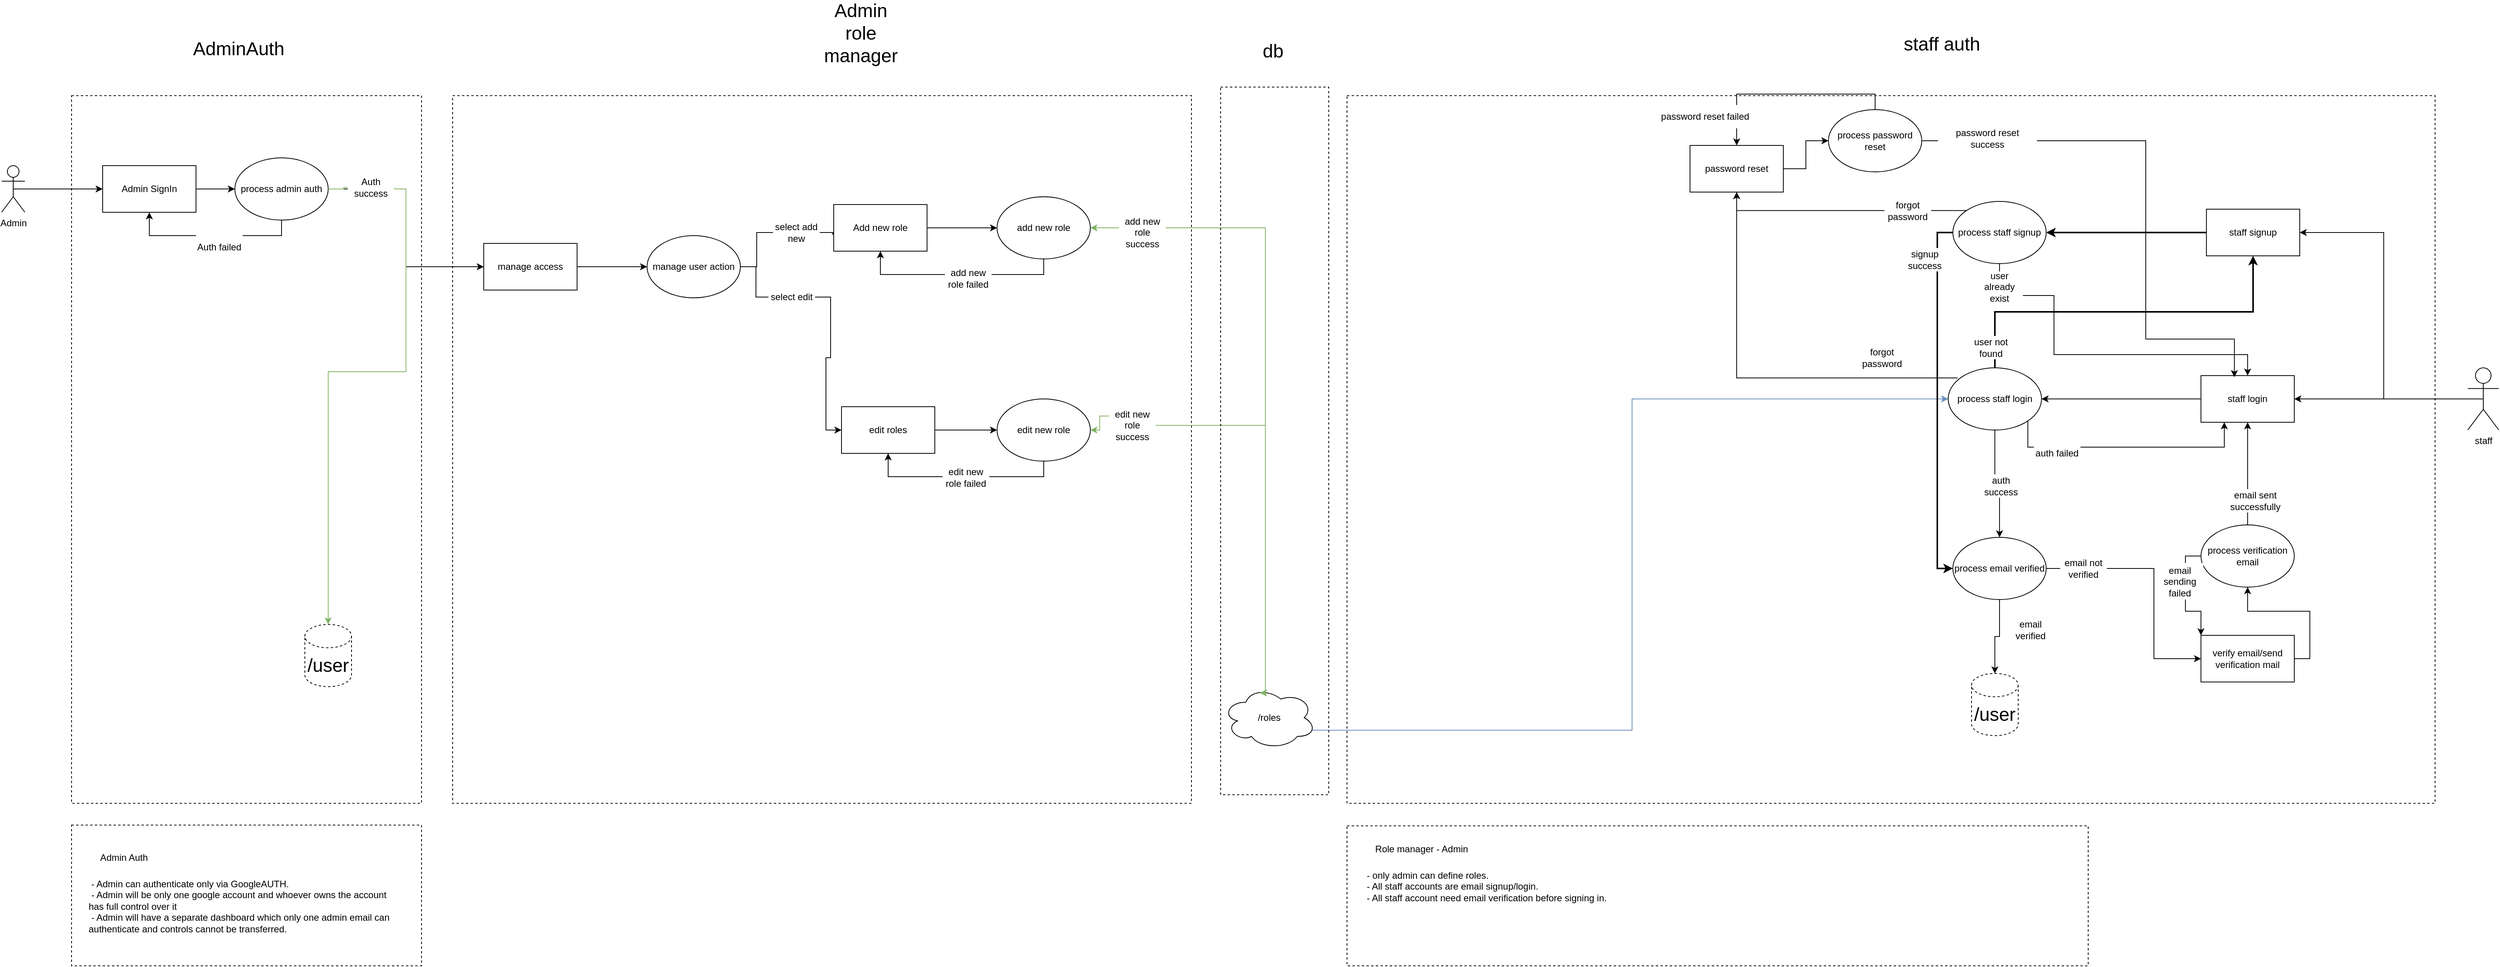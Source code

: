 <mxfile version="16.2.4" type="github">
  <diagram id="3nMgcbFj-ToyWLCn06Pm" name="Page-1">
    <mxGraphModel dx="4063" dy="2269" grid="0" gridSize="10" guides="1" tooltips="1" connect="1" arrows="1" fold="1" page="1" pageScale="1" pageWidth="850" pageHeight="1100" math="0" shadow="0">
      <root>
        <mxCell id="0" />
        <mxCell id="1" parent="0" />
        <mxCell id="8UCAH_Wb2gfVUeerAJzx-2" value="" style="rounded=0;whiteSpace=wrap;html=1;fontSize=24;fillColor=none;dashed=1;strokeWidth=1;" vertex="1" parent="1">
          <mxGeometry x="1790" y="140" width="1399" height="910" as="geometry" />
        </mxCell>
        <mxCell id="8UCAH_Wb2gfVUeerAJzx-3" value="" style="rounded=0;whiteSpace=wrap;html=1;fontSize=24;fillColor=none;dashed=1;strokeWidth=1;" vertex="1" parent="1">
          <mxGeometry x="150" y="140" width="450" height="910" as="geometry" />
        </mxCell>
        <mxCell id="8UCAH_Wb2gfVUeerAJzx-4" value="" style="rounded=0;whiteSpace=wrap;html=1;fontSize=24;fillColor=none;dashed=1;strokeWidth=1;" vertex="1" parent="1">
          <mxGeometry x="640" y="140" width="950" height="910" as="geometry" />
        </mxCell>
        <mxCell id="8UCAH_Wb2gfVUeerAJzx-5" style="edgeStyle=orthogonalEdgeStyle;rounded=0;orthogonalLoop=1;jettySize=auto;html=1;exitX=1;exitY=0.5;exitDx=0;exitDy=0;entryX=0;entryY=0.5;entryDx=0;entryDy=0;" edge="1" parent="1" source="8UCAH_Wb2gfVUeerAJzx-6" target="8UCAH_Wb2gfVUeerAJzx-14">
          <mxGeometry relative="1" as="geometry" />
        </mxCell>
        <mxCell id="8UCAH_Wb2gfVUeerAJzx-6" value="Admin SignIn" style="rounded=0;whiteSpace=wrap;html=1;" vertex="1" parent="1">
          <mxGeometry x="190" y="230" width="120" height="60" as="geometry" />
        </mxCell>
        <mxCell id="8UCAH_Wb2gfVUeerAJzx-7" style="edgeStyle=orthogonalEdgeStyle;rounded=0;orthogonalLoop=1;jettySize=auto;html=1;exitX=0.5;exitY=0.5;exitDx=0;exitDy=0;exitPerimeter=0;" edge="1" parent="1" source="8UCAH_Wb2gfVUeerAJzx-8" target="8UCAH_Wb2gfVUeerAJzx-6">
          <mxGeometry relative="1" as="geometry" />
        </mxCell>
        <mxCell id="8UCAH_Wb2gfVUeerAJzx-8" value="Admin" style="shape=umlActor;verticalLabelPosition=bottom;verticalAlign=top;html=1;outlineConnect=0;" vertex="1" parent="1">
          <mxGeometry x="60" y="230" width="30" height="60" as="geometry" />
        </mxCell>
        <mxCell id="8UCAH_Wb2gfVUeerAJzx-9" style="edgeStyle=orthogonalEdgeStyle;rounded=0;orthogonalLoop=1;jettySize=auto;html=1;exitX=1;exitY=0.5;exitDx=0;exitDy=0;entryX=0;entryY=0.5;entryDx=0;entryDy=0;" edge="1" parent="1" source="8UCAH_Wb2gfVUeerAJzx-10" target="8UCAH_Wb2gfVUeerAJzx-17">
          <mxGeometry relative="1" as="geometry" />
        </mxCell>
        <mxCell id="8UCAH_Wb2gfVUeerAJzx-10" value="manage access" style="rounded=0;whiteSpace=wrap;html=1;" vertex="1" parent="1">
          <mxGeometry x="680" y="330" width="120" height="60" as="geometry" />
        </mxCell>
        <mxCell id="8UCAH_Wb2gfVUeerAJzx-11" style="edgeStyle=orthogonalEdgeStyle;rounded=0;orthogonalLoop=1;jettySize=auto;html=1;exitX=1;exitY=0.5;exitDx=0;exitDy=0;entryX=0;entryY=0.5;entryDx=0;entryDy=0;" edge="1" parent="1" source="8UCAH_Wb2gfVUeerAJzx-14" target="8UCAH_Wb2gfVUeerAJzx-10">
          <mxGeometry relative="1" as="geometry" />
        </mxCell>
        <mxCell id="8UCAH_Wb2gfVUeerAJzx-12" style="edgeStyle=orthogonalEdgeStyle;rounded=0;orthogonalLoop=1;jettySize=auto;html=1;exitX=1;exitY=0.5;exitDx=0;exitDy=0;fontSize=24;fillColor=#d5e8d4;strokeColor=#82b366;startArrow=none;" edge="1" parent="1" source="8UCAH_Wb2gfVUeerAJzx-88" target="8UCAH_Wb2gfVUeerAJzx-38">
          <mxGeometry relative="1" as="geometry">
            <Array as="points">
              <mxPoint x="580" y="260" />
              <mxPoint x="580" y="495" />
              <mxPoint x="480" y="495" />
            </Array>
          </mxGeometry>
        </mxCell>
        <mxCell id="8UCAH_Wb2gfVUeerAJzx-13" style="edgeStyle=orthogonalEdgeStyle;rounded=0;orthogonalLoop=1;jettySize=auto;html=1;exitX=0.5;exitY=1;exitDx=0;exitDy=0;entryX=0.5;entryY=1;entryDx=0;entryDy=0;fontSize=24;" edge="1" parent="1" source="8UCAH_Wb2gfVUeerAJzx-14" target="8UCAH_Wb2gfVUeerAJzx-6">
          <mxGeometry relative="1" as="geometry" />
        </mxCell>
        <mxCell id="8UCAH_Wb2gfVUeerAJzx-14" value="process admin auth" style="ellipse;whiteSpace=wrap;html=1;" vertex="1" parent="1">
          <mxGeometry x="360" y="220" width="120" height="80" as="geometry" />
        </mxCell>
        <mxCell id="8UCAH_Wb2gfVUeerAJzx-15" style="edgeStyle=orthogonalEdgeStyle;rounded=0;orthogonalLoop=1;jettySize=auto;html=1;exitX=1;exitY=0.5;exitDx=0;exitDy=0;startArrow=none;" edge="1" parent="1" source="8UCAH_Wb2gfVUeerAJzx-90" target="8UCAH_Wb2gfVUeerAJzx-19">
          <mxGeometry relative="1" as="geometry" />
        </mxCell>
        <mxCell id="8UCAH_Wb2gfVUeerAJzx-16" style="edgeStyle=orthogonalEdgeStyle;rounded=0;orthogonalLoop=1;jettySize=auto;html=1;exitX=1;exitY=0.5;exitDx=0;exitDy=0;entryX=0;entryY=0.5;entryDx=0;entryDy=0;startArrow=none;" edge="1" parent="1" source="8UCAH_Wb2gfVUeerAJzx-92" target="8UCAH_Wb2gfVUeerAJzx-21">
          <mxGeometry relative="1" as="geometry" />
        </mxCell>
        <mxCell id="8UCAH_Wb2gfVUeerAJzx-17" value="manage user action" style="ellipse;whiteSpace=wrap;html=1;" vertex="1" parent="1">
          <mxGeometry x="890" y="320" width="120" height="80" as="geometry" />
        </mxCell>
        <mxCell id="8UCAH_Wb2gfVUeerAJzx-18" style="edgeStyle=orthogonalEdgeStyle;rounded=0;orthogonalLoop=1;jettySize=auto;html=1;exitX=1;exitY=0.5;exitDx=0;exitDy=0;" edge="1" parent="1" source="8UCAH_Wb2gfVUeerAJzx-19" target="8UCAH_Wb2gfVUeerAJzx-23">
          <mxGeometry relative="1" as="geometry" />
        </mxCell>
        <mxCell id="8UCAH_Wb2gfVUeerAJzx-19" value="Add new role" style="rounded=0;whiteSpace=wrap;html=1;" vertex="1" parent="1">
          <mxGeometry x="1130" y="280" width="120" height="60" as="geometry" />
        </mxCell>
        <mxCell id="8UCAH_Wb2gfVUeerAJzx-20" style="edgeStyle=orthogonalEdgeStyle;rounded=0;orthogonalLoop=1;jettySize=auto;html=1;exitX=1;exitY=0.5;exitDx=0;exitDy=0;" edge="1" parent="1" source="8UCAH_Wb2gfVUeerAJzx-21" target="8UCAH_Wb2gfVUeerAJzx-30">
          <mxGeometry relative="1" as="geometry" />
        </mxCell>
        <mxCell id="8UCAH_Wb2gfVUeerAJzx-21" value="edit roles" style="rounded=0;whiteSpace=wrap;html=1;" vertex="1" parent="1">
          <mxGeometry x="1140" y="540" width="120" height="60" as="geometry" />
        </mxCell>
        <mxCell id="8UCAH_Wb2gfVUeerAJzx-22" style="edgeStyle=orthogonalEdgeStyle;rounded=0;orthogonalLoop=1;jettySize=auto;html=1;exitX=0.5;exitY=1;exitDx=0;exitDy=0;entryX=0.5;entryY=1;entryDx=0;entryDy=0;" edge="1" parent="1" source="8UCAH_Wb2gfVUeerAJzx-23" target="8UCAH_Wb2gfVUeerAJzx-19">
          <mxGeometry relative="1" as="geometry" />
        </mxCell>
        <mxCell id="8UCAH_Wb2gfVUeerAJzx-23" value="add new role" style="ellipse;whiteSpace=wrap;html=1;" vertex="1" parent="1">
          <mxGeometry x="1340" y="270" width="120" height="80" as="geometry" />
        </mxCell>
        <mxCell id="8UCAH_Wb2gfVUeerAJzx-24" style="edgeStyle=orthogonalEdgeStyle;rounded=0;orthogonalLoop=1;jettySize=auto;html=1;exitX=0.96;exitY=0.7;exitDx=0;exitDy=0;exitPerimeter=0;entryX=0;entryY=0.5;entryDx=0;entryDy=0;fontSize=12;fillColor=#dae8fc;strokeColor=#6c8ebf;" edge="1" parent="1" source="8UCAH_Wb2gfVUeerAJzx-25" target="8UCAH_Wb2gfVUeerAJzx-44">
          <mxGeometry relative="1" as="geometry" />
        </mxCell>
        <mxCell id="8UCAH_Wb2gfVUeerAJzx-25" value="/roles" style="ellipse;shape=cloud;whiteSpace=wrap;html=1;" vertex="1" parent="1">
          <mxGeometry x="1630" y="900" width="120" height="80" as="geometry" />
        </mxCell>
        <mxCell id="8UCAH_Wb2gfVUeerAJzx-26" value="" style="endArrow=classic;startArrow=classic;html=1;rounded=0;entryX=1;entryY=0.5;entryDx=0;entryDy=0;exitX=0.4;exitY=0.1;exitDx=0;exitDy=0;exitPerimeter=0;edgeStyle=orthogonalEdgeStyle;fillColor=#d5e8d4;strokeColor=#82b366;" edge="1" parent="1" source="8UCAH_Wb2gfVUeerAJzx-25" target="8UCAH_Wb2gfVUeerAJzx-23">
          <mxGeometry width="50" height="50" relative="1" as="geometry">
            <mxPoint x="1300" y="230" as="sourcePoint" />
            <mxPoint x="1350" y="180" as="targetPoint" />
            <Array as="points">
              <mxPoint x="1685" y="310" />
            </Array>
          </mxGeometry>
        </mxCell>
        <mxCell id="8UCAH_Wb2gfVUeerAJzx-27" value="add new role success" style="text;html=1;strokeColor=none;fillColor=default;align=center;verticalAlign=middle;whiteSpace=wrap;rounded=0;" vertex="1" parent="1">
          <mxGeometry x="1497" y="301" width="60" height="30" as="geometry" />
        </mxCell>
        <mxCell id="8UCAH_Wb2gfVUeerAJzx-28" value="add new role failed" style="text;html=1;strokeColor=none;fillColor=default;align=center;verticalAlign=middle;whiteSpace=wrap;rounded=0;" vertex="1" parent="1">
          <mxGeometry x="1273" y="360" width="60" height="30" as="geometry" />
        </mxCell>
        <mxCell id="8UCAH_Wb2gfVUeerAJzx-29" style="edgeStyle=orthogonalEdgeStyle;rounded=0;orthogonalLoop=1;jettySize=auto;html=1;exitX=0.5;exitY=1;exitDx=0;exitDy=0;entryX=0.5;entryY=1;entryDx=0;entryDy=0;" edge="1" parent="1" source="8UCAH_Wb2gfVUeerAJzx-30" target="8UCAH_Wb2gfVUeerAJzx-21">
          <mxGeometry relative="1" as="geometry" />
        </mxCell>
        <mxCell id="8UCAH_Wb2gfVUeerAJzx-30" value="edit new role" style="ellipse;whiteSpace=wrap;html=1;" vertex="1" parent="1">
          <mxGeometry x="1340" y="530" width="120" height="80" as="geometry" />
        </mxCell>
        <mxCell id="8UCAH_Wb2gfVUeerAJzx-31" value="" style="endArrow=classic;startArrow=none;html=1;rounded=0;entryX=1;entryY=0.5;entryDx=0;entryDy=0;exitX=0.4;exitY=0.1;exitDx=0;exitDy=0;exitPerimeter=0;edgeStyle=orthogonalEdgeStyle;fillColor=#d5e8d4;strokeColor=#82b366;" edge="1" parent="1" source="8UCAH_Wb2gfVUeerAJzx-94" target="8UCAH_Wb2gfVUeerAJzx-30">
          <mxGeometry width="50" height="50" relative="1" as="geometry">
            <mxPoint x="1290" y="620" as="sourcePoint" />
            <mxPoint x="1340" y="570" as="targetPoint" />
            <Array as="points" />
          </mxGeometry>
        </mxCell>
        <mxCell id="8UCAH_Wb2gfVUeerAJzx-32" value="edit new role failed" style="text;html=1;strokeColor=none;fillColor=default;align=center;verticalAlign=middle;whiteSpace=wrap;rounded=0;" vertex="1" parent="1">
          <mxGeometry x="1270" y="616" width="60" height="30" as="geometry" />
        </mxCell>
        <mxCell id="8UCAH_Wb2gfVUeerAJzx-33" value="&lt;span style=&quot;font-size: 24px&quot;&gt;AdminAuth&lt;/span&gt;" style="text;html=1;strokeColor=none;fillColor=none;align=center;verticalAlign=middle;whiteSpace=wrap;rounded=0;" vertex="1" parent="1">
          <mxGeometry x="310" y="50" width="110" height="60" as="geometry" />
        </mxCell>
        <mxCell id="8UCAH_Wb2gfVUeerAJzx-34" value="&lt;font style=&quot;font-size: 24px&quot;&gt;Admin role manager&lt;/font&gt;" style="text;html=1;strokeColor=none;fillColor=none;align=center;verticalAlign=middle;whiteSpace=wrap;rounded=0;" vertex="1" parent="1">
          <mxGeometry x="1110" y="30" width="110" height="60" as="geometry" />
        </mxCell>
        <mxCell id="8UCAH_Wb2gfVUeerAJzx-35" style="edgeStyle=orthogonalEdgeStyle;rounded=0;orthogonalLoop=1;jettySize=auto;html=1;exitX=0;exitY=0.5;exitDx=0;exitDy=0;fontSize=12;" edge="1" parent="1" source="8UCAH_Wb2gfVUeerAJzx-36" target="8UCAH_Wb2gfVUeerAJzx-44">
          <mxGeometry relative="1" as="geometry" />
        </mxCell>
        <mxCell id="8UCAH_Wb2gfVUeerAJzx-36" value="staff login" style="rounded=0;whiteSpace=wrap;html=1;" vertex="1" parent="1">
          <mxGeometry x="2888" y="500" width="120" height="60" as="geometry" />
        </mxCell>
        <mxCell id="8UCAH_Wb2gfVUeerAJzx-37" value="&lt;span style=&quot;font-size: 24px&quot;&gt;staff auth&lt;/span&gt;" style="text;html=1;strokeColor=none;fillColor=none;align=center;verticalAlign=middle;whiteSpace=wrap;rounded=0;" vertex="1" parent="1">
          <mxGeometry x="2500" y="44" width="110" height="60" as="geometry" />
        </mxCell>
        <mxCell id="8UCAH_Wb2gfVUeerAJzx-38" value="/user" style="shape=cylinder3;whiteSpace=wrap;html=1;boundedLbl=1;backgroundOutline=1;size=15;rounded=0;dashed=1;fontSize=24;strokeWidth=1;fillColor=none;" vertex="1" parent="1">
          <mxGeometry x="450" y="820" width="60" height="80" as="geometry" />
        </mxCell>
        <mxCell id="8UCAH_Wb2gfVUeerAJzx-39" value="&lt;font style=&quot;font-size: 12px&quot;&gt;Auth failed&lt;/font&gt;" style="text;html=1;strokeColor=none;fillColor=default;align=center;verticalAlign=middle;whiteSpace=wrap;rounded=0;dashed=1;fontSize=24;" vertex="1" parent="1">
          <mxGeometry x="310" y="316" width="60" height="30" as="geometry" />
        </mxCell>
        <mxCell id="8UCAH_Wb2gfVUeerAJzx-40" style="edgeStyle=orthogonalEdgeStyle;rounded=0;orthogonalLoop=1;jettySize=auto;html=1;exitX=1;exitY=1;exitDx=0;exitDy=0;entryX=0.25;entryY=1;entryDx=0;entryDy=0;fontSize=12;" edge="1" parent="1" source="8UCAH_Wb2gfVUeerAJzx-44" target="8UCAH_Wb2gfVUeerAJzx-36">
          <mxGeometry relative="1" as="geometry">
            <Array as="points">
              <mxPoint x="2665" y="592" />
              <mxPoint x="2918" y="592" />
            </Array>
          </mxGeometry>
        </mxCell>
        <mxCell id="8UCAH_Wb2gfVUeerAJzx-41" style="edgeStyle=orthogonalEdgeStyle;rounded=0;orthogonalLoop=1;jettySize=auto;html=1;exitX=0.5;exitY=0;exitDx=0;exitDy=0;entryX=0.5;entryY=1;entryDx=0;entryDy=0;fontSize=12;strokeWidth=2;" edge="1" parent="1" source="8UCAH_Wb2gfVUeerAJzx-44" target="8UCAH_Wb2gfVUeerAJzx-58">
          <mxGeometry relative="1" as="geometry" />
        </mxCell>
        <mxCell id="8UCAH_Wb2gfVUeerAJzx-42" style="edgeStyle=orthogonalEdgeStyle;rounded=0;orthogonalLoop=1;jettySize=auto;html=1;exitX=0.5;exitY=1;exitDx=0;exitDy=0;entryX=0.5;entryY=0;entryDx=0;entryDy=0;fontSize=12;" edge="1" parent="1" source="8UCAH_Wb2gfVUeerAJzx-44" target="8UCAH_Wb2gfVUeerAJzx-67">
          <mxGeometry relative="1" as="geometry" />
        </mxCell>
        <mxCell id="8UCAH_Wb2gfVUeerAJzx-43" style="edgeStyle=orthogonalEdgeStyle;rounded=0;orthogonalLoop=1;jettySize=auto;html=1;exitX=0.1;exitY=0.163;exitDx=0;exitDy=0;entryX=0.5;entryY=1;entryDx=0;entryDy=0;fontSize=12;exitPerimeter=0;" edge="1" parent="1" source="8UCAH_Wb2gfVUeerAJzx-44" target="8UCAH_Wb2gfVUeerAJzx-77">
          <mxGeometry relative="1" as="geometry" />
        </mxCell>
        <mxCell id="8UCAH_Wb2gfVUeerAJzx-44" value="process staff login" style="ellipse;whiteSpace=wrap;html=1;" vertex="1" parent="1">
          <mxGeometry x="2563" y="490" width="120" height="80" as="geometry" />
        </mxCell>
        <mxCell id="8UCAH_Wb2gfVUeerAJzx-45" value="/user" style="shape=cylinder3;whiteSpace=wrap;html=1;boundedLbl=1;backgroundOutline=1;size=15;rounded=0;dashed=1;fontSize=24;strokeWidth=1;fillColor=none;" vertex="1" parent="1">
          <mxGeometry x="2593" y="883" width="60" height="80" as="geometry" />
        </mxCell>
        <mxCell id="8UCAH_Wb2gfVUeerAJzx-46" value="auth failed" style="text;html=1;strokeColor=none;fillColor=default;align=center;verticalAlign=middle;whiteSpace=wrap;rounded=0;dashed=1;fontSize=12;" vertex="1" parent="1">
          <mxGeometry x="2673" y="585" width="60" height="30" as="geometry" />
        </mxCell>
        <mxCell id="8UCAH_Wb2gfVUeerAJzx-47" value="auth success" style="text;html=1;strokeColor=none;fillColor=default;align=center;verticalAlign=middle;whiteSpace=wrap;rounded=0;dashed=1;fontSize=12;" vertex="1" parent="1">
          <mxGeometry x="2601" y="627" width="60" height="30" as="geometry" />
        </mxCell>
        <mxCell id="8UCAH_Wb2gfVUeerAJzx-48" style="edgeStyle=orthogonalEdgeStyle;rounded=0;orthogonalLoop=1;jettySize=auto;html=1;exitX=0.5;exitY=0.5;exitDx=0;exitDy=0;exitPerimeter=0;fontSize=12;" edge="1" parent="1" source="8UCAH_Wb2gfVUeerAJzx-50" target="8UCAH_Wb2gfVUeerAJzx-36">
          <mxGeometry relative="1" as="geometry" />
        </mxCell>
        <mxCell id="8UCAH_Wb2gfVUeerAJzx-49" style="edgeStyle=orthogonalEdgeStyle;rounded=0;orthogonalLoop=1;jettySize=auto;html=1;exitX=0.5;exitY=0.5;exitDx=0;exitDy=0;exitPerimeter=0;entryX=1;entryY=0.5;entryDx=0;entryDy=0;fontSize=12;" edge="1" parent="1" source="8UCAH_Wb2gfVUeerAJzx-50" target="8UCAH_Wb2gfVUeerAJzx-58">
          <mxGeometry relative="1" as="geometry" />
        </mxCell>
        <mxCell id="8UCAH_Wb2gfVUeerAJzx-50" value="staff" style="shape=umlActor;verticalLabelPosition=bottom;verticalAlign=top;html=1;outlineConnect=0;rounded=0;fontSize=12;strokeWidth=1;fillColor=none;" vertex="1" parent="1">
          <mxGeometry x="3231" y="490" width="40" height="80" as="geometry" />
        </mxCell>
        <mxCell id="8UCAH_Wb2gfVUeerAJzx-51" value="" style="rounded=0;whiteSpace=wrap;html=1;fontSize=24;fillColor=none;dashed=1;strokeWidth=1;" vertex="1" parent="1">
          <mxGeometry x="150" y="1078" width="450" height="181" as="geometry" />
        </mxCell>
        <mxCell id="8UCAH_Wb2gfVUeerAJzx-52" value="Admin Auth" style="text;html=1;strokeColor=none;fillColor=none;align=center;verticalAlign=middle;whiteSpace=wrap;rounded=0;fontSize=12;" vertex="1" parent="1">
          <mxGeometry x="170" y="1105" width="95" height="30" as="geometry" />
        </mxCell>
        <mxCell id="8UCAH_Wb2gfVUeerAJzx-53" value="&amp;nbsp;- Admin can authenticate only via GoogleAUTH.&lt;br&gt;&amp;nbsp;- Admin will be only one google account and whoever owns the account has full control over it&lt;br&gt;&amp;nbsp;- Admin will have a separate dashboard which only one admin email can authenticate and controls cannot be transferred.&amp;nbsp;" style="text;html=1;strokeColor=none;fillColor=none;align=left;verticalAlign=top;whiteSpace=wrap;rounded=0;fontSize=12;" vertex="1" parent="1">
          <mxGeometry x="170" y="1140" width="406" height="101" as="geometry" />
        </mxCell>
        <mxCell id="8UCAH_Wb2gfVUeerAJzx-54" value="" style="rounded=0;whiteSpace=wrap;html=1;fontSize=24;fillColor=none;dashed=1;strokeWidth=1;" vertex="1" parent="1">
          <mxGeometry x="1790" y="1079" width="953" height="180" as="geometry" />
        </mxCell>
        <mxCell id="8UCAH_Wb2gfVUeerAJzx-55" value="Role manager - Admin" style="text;html=1;strokeColor=none;fillColor=none;align=center;verticalAlign=middle;whiteSpace=wrap;rounded=0;fontSize=12;" vertex="1" parent="1">
          <mxGeometry x="1810" y="1094" width="152" height="30" as="geometry" />
        </mxCell>
        <mxCell id="8UCAH_Wb2gfVUeerAJzx-56" value="&amp;nbsp;- only admin can define roles.&lt;br&gt;&amp;nbsp;- All staff accounts are email signup/login.&lt;br&gt;&amp;nbsp;- All staff account need email verification before signing in.&lt;br&gt;&amp;nbsp;" style="text;html=1;strokeColor=none;fillColor=none;align=left;verticalAlign=top;whiteSpace=wrap;rounded=0;fontSize=12;" vertex="1" parent="1">
          <mxGeometry x="1810" y="1129" width="908" height="59" as="geometry" />
        </mxCell>
        <mxCell id="8UCAH_Wb2gfVUeerAJzx-57" style="edgeStyle=orthogonalEdgeStyle;rounded=0;orthogonalLoop=1;jettySize=auto;html=1;exitX=0;exitY=0.5;exitDx=0;exitDy=0;entryX=1;entryY=0.5;entryDx=0;entryDy=0;fontSize=12;strokeWidth=2;" edge="1" parent="1" source="8UCAH_Wb2gfVUeerAJzx-58" target="8UCAH_Wb2gfVUeerAJzx-62">
          <mxGeometry relative="1" as="geometry" />
        </mxCell>
        <mxCell id="8UCAH_Wb2gfVUeerAJzx-58" value="staff signup" style="rounded=0;whiteSpace=wrap;html=1;" vertex="1" parent="1">
          <mxGeometry x="2895" y="286" width="120" height="60" as="geometry" />
        </mxCell>
        <mxCell id="8UCAH_Wb2gfVUeerAJzx-59" style="edgeStyle=orthogonalEdgeStyle;rounded=0;orthogonalLoop=1;jettySize=auto;html=1;exitX=0.5;exitY=1;exitDx=0;exitDy=0;entryX=0.5;entryY=0;entryDx=0;entryDy=0;fontSize=12;" edge="1" parent="1" source="8UCAH_Wb2gfVUeerAJzx-62" target="8UCAH_Wb2gfVUeerAJzx-36">
          <mxGeometry relative="1" as="geometry">
            <Array as="points">
              <mxPoint x="2629" y="397" />
              <mxPoint x="2699" y="397" />
              <mxPoint x="2699" y="473" />
              <mxPoint x="2948" y="473" />
            </Array>
          </mxGeometry>
        </mxCell>
        <mxCell id="8UCAH_Wb2gfVUeerAJzx-60" style="edgeStyle=orthogonalEdgeStyle;rounded=0;orthogonalLoop=1;jettySize=auto;html=1;exitX=0;exitY=0;exitDx=0;exitDy=0;entryX=0.5;entryY=1;entryDx=0;entryDy=0;fontSize=12;" edge="1" parent="1" source="8UCAH_Wb2gfVUeerAJzx-62" target="8UCAH_Wb2gfVUeerAJzx-77">
          <mxGeometry relative="1" as="geometry" />
        </mxCell>
        <mxCell id="8UCAH_Wb2gfVUeerAJzx-61" style="edgeStyle=orthogonalEdgeStyle;rounded=0;orthogonalLoop=1;jettySize=auto;html=1;exitX=0;exitY=0.5;exitDx=0;exitDy=0;entryX=0;entryY=0.5;entryDx=0;entryDy=0;fontSize=12;strokeWidth=2;" edge="1" parent="1" source="8UCAH_Wb2gfVUeerAJzx-62" target="8UCAH_Wb2gfVUeerAJzx-67">
          <mxGeometry relative="1" as="geometry" />
        </mxCell>
        <mxCell id="8UCAH_Wb2gfVUeerAJzx-62" value="process staff signup" style="ellipse;whiteSpace=wrap;html=1;" vertex="1" parent="1">
          <mxGeometry x="2569" y="276" width="120" height="80" as="geometry" />
        </mxCell>
        <mxCell id="8UCAH_Wb2gfVUeerAJzx-63" value="user not found" style="text;html=1;strokeColor=none;fillColor=default;align=center;verticalAlign=middle;whiteSpace=wrap;rounded=0;dashed=1;fontSize=12;" vertex="1" parent="1">
          <mxGeometry x="2588" y="449" width="60" height="30" as="geometry" />
        </mxCell>
        <mxCell id="8UCAH_Wb2gfVUeerAJzx-64" value="user already exist" style="text;html=1;strokeColor=none;fillColor=default;align=center;verticalAlign=middle;whiteSpace=wrap;rounded=0;dashed=1;fontSize=12;" vertex="1" parent="1">
          <mxGeometry x="2599" y="366" width="60" height="40" as="geometry" />
        </mxCell>
        <mxCell id="8UCAH_Wb2gfVUeerAJzx-65" style="edgeStyle=orthogonalEdgeStyle;rounded=0;orthogonalLoop=1;jettySize=auto;html=1;exitX=0.5;exitY=1;exitDx=0;exitDy=0;entryX=0.5;entryY=0;entryDx=0;entryDy=0;entryPerimeter=0;fontSize=12;" edge="1" parent="1" source="8UCAH_Wb2gfVUeerAJzx-67" target="8UCAH_Wb2gfVUeerAJzx-45">
          <mxGeometry relative="1" as="geometry" />
        </mxCell>
        <mxCell id="8UCAH_Wb2gfVUeerAJzx-66" style="edgeStyle=orthogonalEdgeStyle;rounded=0;orthogonalLoop=1;jettySize=auto;html=1;exitX=1;exitY=0.5;exitDx=0;exitDy=0;entryX=0;entryY=0.5;entryDx=0;entryDy=0;fontSize=12;startArrow=none;" edge="1" parent="1" source="8UCAH_Wb2gfVUeerAJzx-86" target="8UCAH_Wb2gfVUeerAJzx-70">
          <mxGeometry relative="1" as="geometry" />
        </mxCell>
        <mxCell id="8UCAH_Wb2gfVUeerAJzx-67" value="process email verified" style="ellipse;whiteSpace=wrap;html=1;" vertex="1" parent="1">
          <mxGeometry x="2569" y="708" width="120" height="80" as="geometry" />
        </mxCell>
        <mxCell id="8UCAH_Wb2gfVUeerAJzx-68" value="email verified" style="text;html=1;strokeColor=none;fillColor=default;align=center;verticalAlign=middle;whiteSpace=wrap;rounded=0;dashed=1;fontSize=12;" vertex="1" parent="1">
          <mxGeometry x="2639" y="812" width="60" height="30" as="geometry" />
        </mxCell>
        <mxCell id="8UCAH_Wb2gfVUeerAJzx-69" style="edgeStyle=orthogonalEdgeStyle;rounded=0;orthogonalLoop=1;jettySize=auto;html=1;exitX=1;exitY=0.5;exitDx=0;exitDy=0;fontSize=12;" edge="1" parent="1" source="8UCAH_Wb2gfVUeerAJzx-70" target="8UCAH_Wb2gfVUeerAJzx-73">
          <mxGeometry relative="1" as="geometry" />
        </mxCell>
        <mxCell id="8UCAH_Wb2gfVUeerAJzx-70" value="verify email/send verification mail" style="rounded=0;whiteSpace=wrap;html=1;" vertex="1" parent="1">
          <mxGeometry x="2888" y="834" width="120" height="60" as="geometry" />
        </mxCell>
        <mxCell id="8UCAH_Wb2gfVUeerAJzx-71" style="edgeStyle=orthogonalEdgeStyle;rounded=0;orthogonalLoop=1;jettySize=auto;html=1;exitX=0.5;exitY=0;exitDx=0;exitDy=0;entryX=0.5;entryY=1;entryDx=0;entryDy=0;fontSize=12;" edge="1" parent="1" source="8UCAH_Wb2gfVUeerAJzx-73" target="8UCAH_Wb2gfVUeerAJzx-36">
          <mxGeometry relative="1" as="geometry" />
        </mxCell>
        <mxCell id="8UCAH_Wb2gfVUeerAJzx-72" style="edgeStyle=orthogonalEdgeStyle;rounded=0;orthogonalLoop=1;jettySize=auto;html=1;exitX=0;exitY=0.5;exitDx=0;exitDy=0;entryX=0;entryY=0;entryDx=0;entryDy=0;fontSize=12;" edge="1" parent="1" source="8UCAH_Wb2gfVUeerAJzx-73" target="8UCAH_Wb2gfVUeerAJzx-70">
          <mxGeometry relative="1" as="geometry" />
        </mxCell>
        <mxCell id="8UCAH_Wb2gfVUeerAJzx-73" value="process verification email" style="ellipse;whiteSpace=wrap;html=1;" vertex="1" parent="1">
          <mxGeometry x="2888" y="692" width="120" height="80" as="geometry" />
        </mxCell>
        <mxCell id="8UCAH_Wb2gfVUeerAJzx-74" value="email sent successfully" style="text;html=1;strokeColor=none;fillColor=default;align=center;verticalAlign=middle;whiteSpace=wrap;rounded=0;fontSize=12;" vertex="1" parent="1">
          <mxGeometry x="2928" y="646" width="60" height="30" as="geometry" />
        </mxCell>
        <mxCell id="8UCAH_Wb2gfVUeerAJzx-75" value="email sending failed" style="text;html=1;strokeColor=none;fillColor=default;align=center;verticalAlign=middle;whiteSpace=wrap;rounded=0;fontSize=12;" vertex="1" parent="1">
          <mxGeometry x="2831" y="741" width="60" height="47" as="geometry" />
        </mxCell>
        <mxCell id="8UCAH_Wb2gfVUeerAJzx-76" style="edgeStyle=orthogonalEdgeStyle;rounded=0;orthogonalLoop=1;jettySize=auto;html=1;exitX=1;exitY=0.5;exitDx=0;exitDy=0;entryX=0;entryY=0.5;entryDx=0;entryDy=0;fontSize=12;" edge="1" parent="1" source="8UCAH_Wb2gfVUeerAJzx-77" target="8UCAH_Wb2gfVUeerAJzx-82">
          <mxGeometry relative="1" as="geometry" />
        </mxCell>
        <mxCell id="8UCAH_Wb2gfVUeerAJzx-77" value="password reset" style="rounded=0;whiteSpace=wrap;html=1;" vertex="1" parent="1">
          <mxGeometry x="2231" y="204" width="120" height="60" as="geometry" />
        </mxCell>
        <mxCell id="8UCAH_Wb2gfVUeerAJzx-78" value="forgot password" style="text;html=1;strokeColor=none;fillColor=default;align=center;verticalAlign=middle;whiteSpace=wrap;rounded=0;dashed=1;fontSize=12;" vertex="1" parent="1">
          <mxGeometry x="2481" y="273" width="60" height="30" as="geometry" />
        </mxCell>
        <mxCell id="8UCAH_Wb2gfVUeerAJzx-79" value="forgot password" style="text;html=1;strokeColor=none;fillColor=default;align=center;verticalAlign=middle;whiteSpace=wrap;rounded=0;dashed=1;fontSize=12;" vertex="1" parent="1">
          <mxGeometry x="2448" y="462" width="60" height="30" as="geometry" />
        </mxCell>
        <mxCell id="8UCAH_Wb2gfVUeerAJzx-80" style="edgeStyle=orthogonalEdgeStyle;rounded=0;orthogonalLoop=1;jettySize=auto;html=1;exitX=1;exitY=0.5;exitDx=0;exitDy=0;entryX=0.358;entryY=0.033;entryDx=0;entryDy=0;entryPerimeter=0;fontSize=17;" edge="1" parent="1" source="8UCAH_Wb2gfVUeerAJzx-82" target="8UCAH_Wb2gfVUeerAJzx-36">
          <mxGeometry relative="1" as="geometry">
            <Array as="points">
              <mxPoint x="2817" y="198" />
              <mxPoint x="2817" y="453" />
              <mxPoint x="2931" y="453" />
            </Array>
          </mxGeometry>
        </mxCell>
        <mxCell id="8UCAH_Wb2gfVUeerAJzx-81" style="edgeStyle=orthogonalEdgeStyle;rounded=0;orthogonalLoop=1;jettySize=auto;html=1;exitX=0.5;exitY=0;exitDx=0;exitDy=0;entryX=0.5;entryY=0;entryDx=0;entryDy=0;fontSize=17;strokeWidth=1;" edge="1" parent="1" source="8UCAH_Wb2gfVUeerAJzx-82" target="8UCAH_Wb2gfVUeerAJzx-77">
          <mxGeometry relative="1" as="geometry" />
        </mxCell>
        <mxCell id="8UCAH_Wb2gfVUeerAJzx-82" value="process password reset" style="ellipse;whiteSpace=wrap;html=1;" vertex="1" parent="1">
          <mxGeometry x="2409" y="158" width="120" height="80" as="geometry" />
        </mxCell>
        <mxCell id="8UCAH_Wb2gfVUeerAJzx-83" value="password reset success" style="text;html=1;strokeColor=none;fillColor=default;align=center;verticalAlign=middle;whiteSpace=wrap;rounded=0;fontSize=12;" vertex="1" parent="1">
          <mxGeometry x="2550" y="180" width="127" height="30" as="geometry" />
        </mxCell>
        <mxCell id="8UCAH_Wb2gfVUeerAJzx-84" value="password reset failed" style="text;html=1;strokeColor=none;fillColor=default;align=center;verticalAlign=middle;whiteSpace=wrap;rounded=0;fontSize=12;" vertex="1" parent="1">
          <mxGeometry x="2187" y="152" width="127" height="30" as="geometry" />
        </mxCell>
        <mxCell id="8UCAH_Wb2gfVUeerAJzx-85" value="signup success" style="text;html=1;strokeColor=none;fillColor=default;align=center;verticalAlign=middle;whiteSpace=wrap;rounded=0;dashed=1;fontSize=12;" vertex="1" parent="1">
          <mxGeometry x="2503" y="336" width="60" height="30" as="geometry" />
        </mxCell>
        <mxCell id="8UCAH_Wb2gfVUeerAJzx-86" value="email not verified" style="text;html=1;strokeColor=none;fillColor=default;align=center;verticalAlign=middle;whiteSpace=wrap;rounded=0;dashed=1;fontSize=12;" vertex="1" parent="1">
          <mxGeometry x="2707" y="733" width="60" height="30" as="geometry" />
        </mxCell>
        <mxCell id="8UCAH_Wb2gfVUeerAJzx-87" value="" style="edgeStyle=orthogonalEdgeStyle;rounded=0;orthogonalLoop=1;jettySize=auto;html=1;exitX=1;exitY=0.5;exitDx=0;exitDy=0;entryX=0;entryY=0.5;entryDx=0;entryDy=0;fontSize=12;endArrow=none;" edge="1" parent="1" source="8UCAH_Wb2gfVUeerAJzx-67" target="8UCAH_Wb2gfVUeerAJzx-86">
          <mxGeometry relative="1" as="geometry">
            <mxPoint x="2689" y="748" as="sourcePoint" />
            <mxPoint x="2888" y="864" as="targetPoint" />
          </mxGeometry>
        </mxCell>
        <mxCell id="8UCAH_Wb2gfVUeerAJzx-88" value="&lt;font style=&quot;font-size: 12px;&quot;&gt;Auth success&lt;/font&gt;" style="text;html=1;strokeColor=none;fillColor=default;align=center;verticalAlign=middle;whiteSpace=wrap;rounded=0;dashed=1;fontSize=12;" vertex="1" parent="1">
          <mxGeometry x="505" y="243" width="60" height="30" as="geometry" />
        </mxCell>
        <mxCell id="8UCAH_Wb2gfVUeerAJzx-89" value="" style="edgeStyle=orthogonalEdgeStyle;rounded=0;orthogonalLoop=1;jettySize=auto;html=1;exitX=1;exitY=0.5;exitDx=0;exitDy=0;fontSize=24;fillColor=#d5e8d4;strokeColor=#82b366;endArrow=none;" edge="1" parent="1" source="8UCAH_Wb2gfVUeerAJzx-14" target="8UCAH_Wb2gfVUeerAJzx-88">
          <mxGeometry relative="1" as="geometry">
            <mxPoint x="480" y="260" as="sourcePoint" />
            <mxPoint x="480.059" y="820" as="targetPoint" />
            <Array as="points" />
          </mxGeometry>
        </mxCell>
        <mxCell id="8UCAH_Wb2gfVUeerAJzx-90" value="&lt;font style=&quot;font-size: 12px&quot;&gt;select add new&lt;/font&gt;" style="text;html=1;strokeColor=none;fillColor=default;align=center;verticalAlign=middle;whiteSpace=wrap;rounded=0;dashed=1;fontSize=12;" vertex="1" parent="1">
          <mxGeometry x="1052" y="301" width="60" height="30" as="geometry" />
        </mxCell>
        <mxCell id="8UCAH_Wb2gfVUeerAJzx-91" value="" style="edgeStyle=orthogonalEdgeStyle;rounded=0;orthogonalLoop=1;jettySize=auto;html=1;exitX=1;exitY=0.5;exitDx=0;exitDy=0;endArrow=none;" edge="1" parent="1" source="8UCAH_Wb2gfVUeerAJzx-17" target="8UCAH_Wb2gfVUeerAJzx-90">
          <mxGeometry relative="1" as="geometry">
            <mxPoint x="1010" y="360" as="sourcePoint" />
            <mxPoint x="1130" y="310" as="targetPoint" />
          </mxGeometry>
        </mxCell>
        <mxCell id="8UCAH_Wb2gfVUeerAJzx-92" value="&lt;font style=&quot;font-size: 12px&quot;&gt;select edit&lt;/font&gt;" style="text;html=1;strokeColor=none;fillColor=default;align=center;verticalAlign=middle;whiteSpace=wrap;rounded=0;dashed=1;fontSize=12;" vertex="1" parent="1">
          <mxGeometry x="1046" y="384" width="60" height="30" as="geometry" />
        </mxCell>
        <mxCell id="8UCAH_Wb2gfVUeerAJzx-93" value="" style="edgeStyle=orthogonalEdgeStyle;rounded=0;orthogonalLoop=1;jettySize=auto;html=1;exitX=1;exitY=0.5;exitDx=0;exitDy=0;entryX=0;entryY=0.5;entryDx=0;entryDy=0;endArrow=none;" edge="1" parent="1" source="8UCAH_Wb2gfVUeerAJzx-17" target="8UCAH_Wb2gfVUeerAJzx-92">
          <mxGeometry relative="1" as="geometry">
            <mxPoint x="1010" y="360" as="sourcePoint" />
            <mxPoint x="1140" y="570" as="targetPoint" />
          </mxGeometry>
        </mxCell>
        <mxCell id="8UCAH_Wb2gfVUeerAJzx-94" value="edit new role success" style="text;html=1;strokeColor=none;fillColor=default;align=center;verticalAlign=middle;whiteSpace=wrap;rounded=0;" vertex="1" parent="1">
          <mxGeometry x="1484" y="549" width="60" height="30" as="geometry" />
        </mxCell>
        <mxCell id="8UCAH_Wb2gfVUeerAJzx-95" value="" style="endArrow=none;startArrow=classic;html=1;rounded=0;entryX=1;entryY=0.5;entryDx=0;entryDy=0;exitX=0.4;exitY=0.1;exitDx=0;exitDy=0;exitPerimeter=0;edgeStyle=orthogonalEdgeStyle;fillColor=#d5e8d4;strokeColor=#82b366;" edge="1" parent="1" source="8UCAH_Wb2gfVUeerAJzx-25" target="8UCAH_Wb2gfVUeerAJzx-94">
          <mxGeometry width="50" height="50" relative="1" as="geometry">
            <mxPoint x="1658" y="938" as="sourcePoint" />
            <mxPoint x="1460" y="570" as="targetPoint" />
            <Array as="points">
              <mxPoint x="1685" y="564" />
            </Array>
          </mxGeometry>
        </mxCell>
        <mxCell id="8UCAH_Wb2gfVUeerAJzx-96" value="" style="rounded=0;whiteSpace=wrap;html=1;fontSize=24;fillColor=none;dashed=1;strokeWidth=1;" vertex="1" parent="1">
          <mxGeometry x="1627.5" y="129" width="139" height="910" as="geometry" />
        </mxCell>
        <mxCell id="8UCAH_Wb2gfVUeerAJzx-97" value="&lt;span style=&quot;font-size: 24px&quot;&gt;db&lt;/span&gt;" style="text;html=1;strokeColor=none;fillColor=none;align=center;verticalAlign=middle;whiteSpace=wrap;rounded=0;" vertex="1" parent="1">
          <mxGeometry x="1640" y="53" width="110" height="60" as="geometry" />
        </mxCell>
      </root>
    </mxGraphModel>
  </diagram>
</mxfile>
